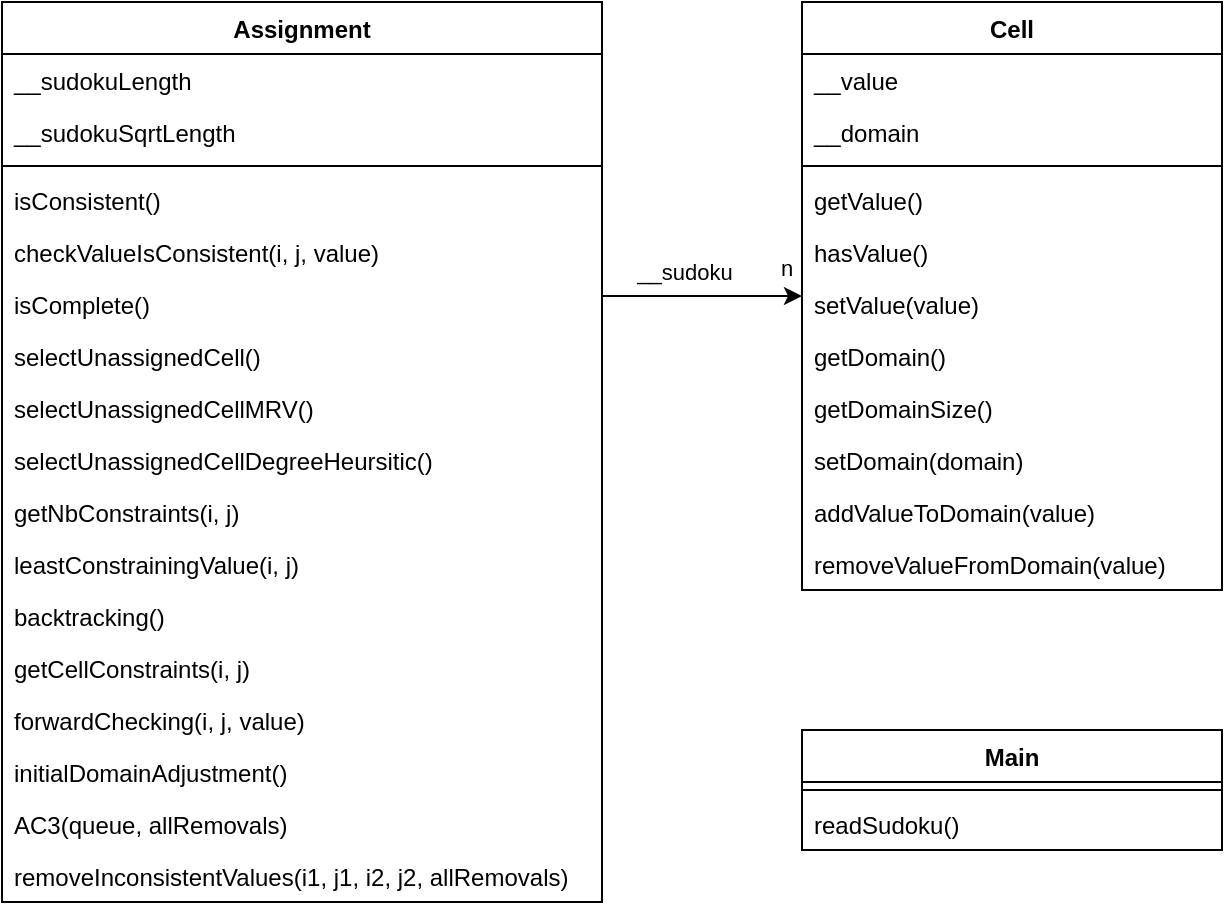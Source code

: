 <mxfile version="15.6.8" type="device"><diagram id="x39vzMn_GPc6ARlbSexr" name="Page-1"><mxGraphModel dx="1038" dy="536" grid="1" gridSize="10" guides="1" tooltips="1" connect="1" arrows="1" fold="1" page="1" pageScale="1" pageWidth="827" pageHeight="1169" math="0" shadow="0"><root><mxCell id="0"/><mxCell id="1" parent="0"/><mxCell id="5FbcoR3uGBU3Z3rOnzQm-1" value="Assignment" style="swimlane;fontStyle=1;align=center;verticalAlign=top;childLayout=stackLayout;horizontal=1;startSize=26;horizontalStack=0;resizeParent=1;resizeParentMax=0;resizeLast=0;collapsible=1;marginBottom=0;fillColor=default;strokeColor=default;fontColor=default;" parent="1" vertex="1"><mxGeometry x="110" y="140" width="300" height="450" as="geometry"/></mxCell><mxCell id="5FbcoR3uGBU3Z3rOnzQm-15" value="__sudokuLength" style="text;strokeColor=none;fillColor=none;align=left;verticalAlign=top;spacingLeft=4;spacingRight=4;overflow=hidden;rotatable=0;points=[[0,0.5],[1,0.5]];portConstraint=eastwest;fontColor=default;" parent="5FbcoR3uGBU3Z3rOnzQm-1" vertex="1"><mxGeometry y="26" width="300" height="26" as="geometry"/></mxCell><mxCell id="5FbcoR3uGBU3Z3rOnzQm-16" value="__sudokuSqrtLength" style="text;strokeColor=none;fillColor=none;align=left;verticalAlign=top;spacingLeft=4;spacingRight=4;overflow=hidden;rotatable=0;points=[[0,0.5],[1,0.5]];portConstraint=eastwest;fontColor=default;" parent="5FbcoR3uGBU3Z3rOnzQm-1" vertex="1"><mxGeometry y="52" width="300" height="26" as="geometry"/></mxCell><mxCell id="5FbcoR3uGBU3Z3rOnzQm-3" value="" style="line;strokeWidth=1;fillColor=none;align=left;verticalAlign=middle;spacingTop=-1;spacingLeft=3;spacingRight=3;rotatable=0;labelPosition=right;points=[];portConstraint=eastwest;" parent="5FbcoR3uGBU3Z3rOnzQm-1" vertex="1"><mxGeometry y="78" width="300" height="8" as="geometry"/></mxCell><mxCell id="5FbcoR3uGBU3Z3rOnzQm-4" value="isConsistent()" style="text;strokeColor=none;fillColor=none;align=left;verticalAlign=top;spacingLeft=4;spacingRight=4;overflow=hidden;rotatable=0;points=[[0,0.5],[1,0.5]];portConstraint=eastwest;fontColor=default;" parent="5FbcoR3uGBU3Z3rOnzQm-1" vertex="1"><mxGeometry y="86" width="300" height="26" as="geometry"/></mxCell><mxCell id="5FbcoR3uGBU3Z3rOnzQm-17" value="checkValueIsConsistent(i, j, value)" style="text;strokeColor=none;fillColor=none;align=left;verticalAlign=top;spacingLeft=4;spacingRight=4;overflow=hidden;rotatable=0;points=[[0,0.5],[1,0.5]];portConstraint=eastwest;fontColor=default;" parent="5FbcoR3uGBU3Z3rOnzQm-1" vertex="1"><mxGeometry y="112" width="300" height="26" as="geometry"/></mxCell><mxCell id="5FbcoR3uGBU3Z3rOnzQm-5" value="isComplete()" style="text;strokeColor=none;fillColor=none;align=left;verticalAlign=top;spacingLeft=4;spacingRight=4;overflow=hidden;rotatable=0;points=[[0,0.5],[1,0.5]];portConstraint=eastwest;fontColor=default;" parent="5FbcoR3uGBU3Z3rOnzQm-1" vertex="1"><mxGeometry y="138" width="300" height="26" as="geometry"/></mxCell><mxCell id="5FbcoR3uGBU3Z3rOnzQm-6" value="selectUnassignedCell()" style="text;strokeColor=none;fillColor=none;align=left;verticalAlign=top;spacingLeft=4;spacingRight=4;overflow=hidden;rotatable=0;points=[[0,0.5],[1,0.5]];portConstraint=eastwest;fontColor=default;" parent="5FbcoR3uGBU3Z3rOnzQm-1" vertex="1"><mxGeometry y="164" width="300" height="26" as="geometry"/></mxCell><mxCell id="5FbcoR3uGBU3Z3rOnzQm-18" value="selectUnassignedCellMRV()" style="text;strokeColor=none;fillColor=none;align=left;verticalAlign=top;spacingLeft=4;spacingRight=4;overflow=hidden;rotatable=0;points=[[0,0.5],[1,0.5]];portConstraint=eastwest;fontColor=default;" parent="5FbcoR3uGBU3Z3rOnzQm-1" vertex="1"><mxGeometry y="190" width="300" height="26" as="geometry"/></mxCell><mxCell id="5FbcoR3uGBU3Z3rOnzQm-19" value="selectUnassignedCellDegreeHeursitic()" style="text;strokeColor=none;fillColor=none;align=left;verticalAlign=top;spacingLeft=4;spacingRight=4;overflow=hidden;rotatable=0;points=[[0,0.5],[1,0.5]];portConstraint=eastwest;fontColor=default;" parent="5FbcoR3uGBU3Z3rOnzQm-1" vertex="1"><mxGeometry y="216" width="300" height="26" as="geometry"/></mxCell><mxCell id="Z9hJNvkm0Ijrt2eTl0rk-3" value="getNbConstraints(i, j)" style="text;strokeColor=none;fillColor=none;align=left;verticalAlign=top;spacingLeft=4;spacingRight=4;overflow=hidden;rotatable=0;points=[[0,0.5],[1,0.5]];portConstraint=eastwest;fontColor=default;" vertex="1" parent="5FbcoR3uGBU3Z3rOnzQm-1"><mxGeometry y="242" width="300" height="26" as="geometry"/></mxCell><mxCell id="5FbcoR3uGBU3Z3rOnzQm-20" value="leastConstrainingValue(i, j)" style="text;strokeColor=none;fillColor=none;align=left;verticalAlign=top;spacingLeft=4;spacingRight=4;overflow=hidden;rotatable=0;points=[[0,0.5],[1,0.5]];portConstraint=eastwest;fontColor=default;" parent="5FbcoR3uGBU3Z3rOnzQm-1" vertex="1"><mxGeometry y="268" width="300" height="26" as="geometry"/></mxCell><mxCell id="5FbcoR3uGBU3Z3rOnzQm-21" value="backtracking()" style="text;strokeColor=none;fillColor=none;align=left;verticalAlign=top;spacingLeft=4;spacingRight=4;overflow=hidden;rotatable=0;points=[[0,0.5],[1,0.5]];portConstraint=eastwest;fontColor=default;" parent="5FbcoR3uGBU3Z3rOnzQm-1" vertex="1"><mxGeometry y="294" width="300" height="26" as="geometry"/></mxCell><mxCell id="5FbcoR3uGBU3Z3rOnzQm-22" value="getCellConstraints(i, j)" style="text;strokeColor=none;fillColor=none;align=left;verticalAlign=top;spacingLeft=4;spacingRight=4;overflow=hidden;rotatable=0;points=[[0,0.5],[1,0.5]];portConstraint=eastwest;fontColor=default;" parent="5FbcoR3uGBU3Z3rOnzQm-1" vertex="1"><mxGeometry y="320" width="300" height="26" as="geometry"/></mxCell><mxCell id="5FbcoR3uGBU3Z3rOnzQm-23" value="forwardChecking(i, j, value)" style="text;strokeColor=none;fillColor=none;align=left;verticalAlign=top;spacingLeft=4;spacingRight=4;overflow=hidden;rotatable=0;points=[[0,0.5],[1,0.5]];portConstraint=eastwest;fontColor=default;" parent="5FbcoR3uGBU3Z3rOnzQm-1" vertex="1"><mxGeometry y="346" width="300" height="26" as="geometry"/></mxCell><mxCell id="5FbcoR3uGBU3Z3rOnzQm-24" value="initialDomainAdjustment()" style="text;strokeColor=none;fillColor=none;align=left;verticalAlign=top;spacingLeft=4;spacingRight=4;overflow=hidden;rotatable=0;points=[[0,0.5],[1,0.5]];portConstraint=eastwest;fontColor=default;" parent="5FbcoR3uGBU3Z3rOnzQm-1" vertex="1"><mxGeometry y="372" width="300" height="26" as="geometry"/></mxCell><mxCell id="5FbcoR3uGBU3Z3rOnzQm-25" value="AC3(queue, allRemovals)" style="text;strokeColor=none;fillColor=none;align=left;verticalAlign=top;spacingLeft=4;spacingRight=4;overflow=hidden;rotatable=0;points=[[0,0.5],[1,0.5]];portConstraint=eastwest;fontColor=default;" parent="5FbcoR3uGBU3Z3rOnzQm-1" vertex="1"><mxGeometry y="398" width="300" height="26" as="geometry"/></mxCell><mxCell id="5FbcoR3uGBU3Z3rOnzQm-26" value="removeInconsistentValues(i1, j1, i2, j2, allRemovals)" style="text;strokeColor=none;fillColor=none;align=left;verticalAlign=top;spacingLeft=4;spacingRight=4;overflow=hidden;rotatable=0;points=[[0,0.5],[1,0.5]];portConstraint=eastwest;fontColor=default;" parent="5FbcoR3uGBU3Z3rOnzQm-1" vertex="1"><mxGeometry y="424" width="300" height="26" as="geometry"/></mxCell><mxCell id="5FbcoR3uGBU3Z3rOnzQm-7" value="Cell" style="swimlane;fontStyle=1;align=center;verticalAlign=top;childLayout=stackLayout;horizontal=1;startSize=26;horizontalStack=0;resizeParent=1;resizeParentMax=0;resizeLast=0;collapsible=1;marginBottom=0;fillColor=default;strokeColor=default;fontColor=default;" parent="1" vertex="1"><mxGeometry x="510" y="140" width="210" height="294" as="geometry"/></mxCell><mxCell id="5FbcoR3uGBU3Z3rOnzQm-8" value="__value" style="text;strokeColor=none;fillColor=none;align=left;verticalAlign=top;spacingLeft=4;spacingRight=4;overflow=hidden;rotatable=0;points=[[0,0.5],[1,0.5]];portConstraint=eastwest;" parent="5FbcoR3uGBU3Z3rOnzQm-7" vertex="1"><mxGeometry y="26" width="210" height="26" as="geometry"/></mxCell><mxCell id="5FbcoR3uGBU3Z3rOnzQm-9" value="__domain" style="text;strokeColor=none;fillColor=none;align=left;verticalAlign=top;spacingLeft=4;spacingRight=4;overflow=hidden;rotatable=0;points=[[0,0.5],[1,0.5]];portConstraint=eastwest;fontColor=default;" parent="5FbcoR3uGBU3Z3rOnzQm-7" vertex="1"><mxGeometry y="52" width="210" height="26" as="geometry"/></mxCell><mxCell id="5FbcoR3uGBU3Z3rOnzQm-10" value="" style="line;strokeWidth=1;fillColor=none;align=left;verticalAlign=middle;spacingTop=-1;spacingLeft=3;spacingRight=3;rotatable=0;labelPosition=right;points=[];portConstraint=eastwest;" parent="5FbcoR3uGBU3Z3rOnzQm-7" vertex="1"><mxGeometry y="78" width="210" height="8" as="geometry"/></mxCell><mxCell id="5FbcoR3uGBU3Z3rOnzQm-29" value="getValue()" style="text;strokeColor=none;fillColor=none;align=left;verticalAlign=top;spacingLeft=4;spacingRight=4;overflow=hidden;rotatable=0;points=[[0,0.5],[1,0.5]];portConstraint=eastwest;fontColor=default;" parent="5FbcoR3uGBU3Z3rOnzQm-7" vertex="1"><mxGeometry y="86" width="210" height="26" as="geometry"/></mxCell><mxCell id="5FbcoR3uGBU3Z3rOnzQm-13" value="hasValue()" style="text;strokeColor=none;fillColor=none;align=left;verticalAlign=top;spacingLeft=4;spacingRight=4;overflow=hidden;rotatable=0;points=[[0,0.5],[1,0.5]];portConstraint=eastwest;fontColor=default;" parent="5FbcoR3uGBU3Z3rOnzQm-7" vertex="1"><mxGeometry y="112" width="210" height="26" as="geometry"/></mxCell><mxCell id="5FbcoR3uGBU3Z3rOnzQm-30" value="setValue(value)" style="text;strokeColor=none;fillColor=none;align=left;verticalAlign=top;spacingLeft=4;spacingRight=4;overflow=hidden;rotatable=0;points=[[0,0.5],[1,0.5]];portConstraint=eastwest;fontColor=default;" parent="5FbcoR3uGBU3Z3rOnzQm-7" vertex="1"><mxGeometry y="138" width="210" height="26" as="geometry"/></mxCell><mxCell id="5FbcoR3uGBU3Z3rOnzQm-14" value="getDomain()" style="text;strokeColor=none;fillColor=none;align=left;verticalAlign=top;spacingLeft=4;spacingRight=4;overflow=hidden;rotatable=0;points=[[0,0.5],[1,0.5]];portConstraint=eastwest;fontColor=default;" parent="5FbcoR3uGBU3Z3rOnzQm-7" vertex="1"><mxGeometry y="164" width="210" height="26" as="geometry"/></mxCell><mxCell id="5FbcoR3uGBU3Z3rOnzQm-28" value="getDomainSize()" style="text;strokeColor=none;fillColor=none;align=left;verticalAlign=top;spacingLeft=4;spacingRight=4;overflow=hidden;rotatable=0;points=[[0,0.5],[1,0.5]];portConstraint=eastwest;fontColor=default;" parent="5FbcoR3uGBU3Z3rOnzQm-7" vertex="1"><mxGeometry y="190" width="210" height="26" as="geometry"/></mxCell><mxCell id="5FbcoR3uGBU3Z3rOnzQm-27" value="setDomain(domain)" style="text;strokeColor=none;fillColor=none;align=left;verticalAlign=top;spacingLeft=4;spacingRight=4;overflow=hidden;rotatable=0;points=[[0,0.5],[1,0.5]];portConstraint=eastwest;fontColor=default;" parent="5FbcoR3uGBU3Z3rOnzQm-7" vertex="1"><mxGeometry y="216" width="210" height="26" as="geometry"/></mxCell><mxCell id="5FbcoR3uGBU3Z3rOnzQm-11" value="addValueToDomain(value)" style="text;strokeColor=none;fillColor=none;align=left;verticalAlign=top;spacingLeft=4;spacingRight=4;overflow=hidden;rotatable=0;points=[[0,0.5],[1,0.5]];portConstraint=eastwest;fontColor=default;" parent="5FbcoR3uGBU3Z3rOnzQm-7" vertex="1"><mxGeometry y="242" width="210" height="26" as="geometry"/></mxCell><mxCell id="5FbcoR3uGBU3Z3rOnzQm-12" value="removeValueFromDomain(value)" style="text;strokeColor=none;fillColor=none;align=left;verticalAlign=top;spacingLeft=4;spacingRight=4;overflow=hidden;rotatable=0;points=[[0,0.5],[1,0.5]];portConstraint=eastwest;fontColor=default;" parent="5FbcoR3uGBU3Z3rOnzQm-7" vertex="1"><mxGeometry y="268" width="210" height="26" as="geometry"/></mxCell><mxCell id="5FbcoR3uGBU3Z3rOnzQm-31" value="Main" style="swimlane;fontStyle=1;align=center;verticalAlign=top;childLayout=stackLayout;horizontal=1;startSize=26;horizontalStack=0;resizeParent=1;resizeParentMax=0;resizeLast=0;collapsible=1;marginBottom=0;fillColor=default;strokeColor=default;fontColor=default;" parent="1" vertex="1"><mxGeometry x="510" y="504" width="210" height="60" as="geometry"/></mxCell><mxCell id="5FbcoR3uGBU3Z3rOnzQm-34" value="" style="line;strokeWidth=1;fillColor=none;align=left;verticalAlign=middle;spacingTop=-1;spacingLeft=3;spacingRight=3;rotatable=0;labelPosition=right;points=[];portConstraint=eastwest;" parent="5FbcoR3uGBU3Z3rOnzQm-31" vertex="1"><mxGeometry y="26" width="210" height="8" as="geometry"/></mxCell><mxCell id="5FbcoR3uGBU3Z3rOnzQm-35" value="readSudoku()" style="text;strokeColor=none;fillColor=none;align=left;verticalAlign=top;spacingLeft=4;spacingRight=4;overflow=hidden;rotatable=0;points=[[0,0.5],[1,0.5]];portConstraint=eastwest;fontColor=default;" parent="5FbcoR3uGBU3Z3rOnzQm-31" vertex="1"><mxGeometry y="34" width="210" height="26" as="geometry"/></mxCell><mxCell id="5FbcoR3uGBU3Z3rOnzQm-43" value="" style="endArrow=classic;html=1;rounded=0;fontColor=default;strokeColor=default;labelBackgroundColor=default;" parent="1" target="5FbcoR3uGBU3Z3rOnzQm-7" edge="1"><mxGeometry width="50" height="50" relative="1" as="geometry"><mxPoint x="410" y="287" as="sourcePoint"/><mxPoint x="480" y="330" as="targetPoint"/></mxGeometry></mxCell><mxCell id="5FbcoR3uGBU3Z3rOnzQm-44" value="__sudoku" style="edgeLabel;html=1;align=center;verticalAlign=middle;resizable=0;points=[];fontColor=default;labelBackgroundColor=default;" parent="5FbcoR3uGBU3Z3rOnzQm-43" vertex="1" connectable="0"><mxGeometry x="0.3" y="-1" relative="1" as="geometry"><mxPoint x="-24" y="-13" as="offset"/></mxGeometry></mxCell><mxCell id="5FbcoR3uGBU3Z3rOnzQm-47" value="n" style="edgeLabel;html=1;align=center;verticalAlign=middle;resizable=0;points=[];fontColor=default;labelBackgroundColor=default;" parent="5FbcoR3uGBU3Z3rOnzQm-43" vertex="1" connectable="0"><mxGeometry x="0.65" relative="1" as="geometry"><mxPoint x="9" y="-14" as="offset"/></mxGeometry></mxCell></root></mxGraphModel></diagram></mxfile>